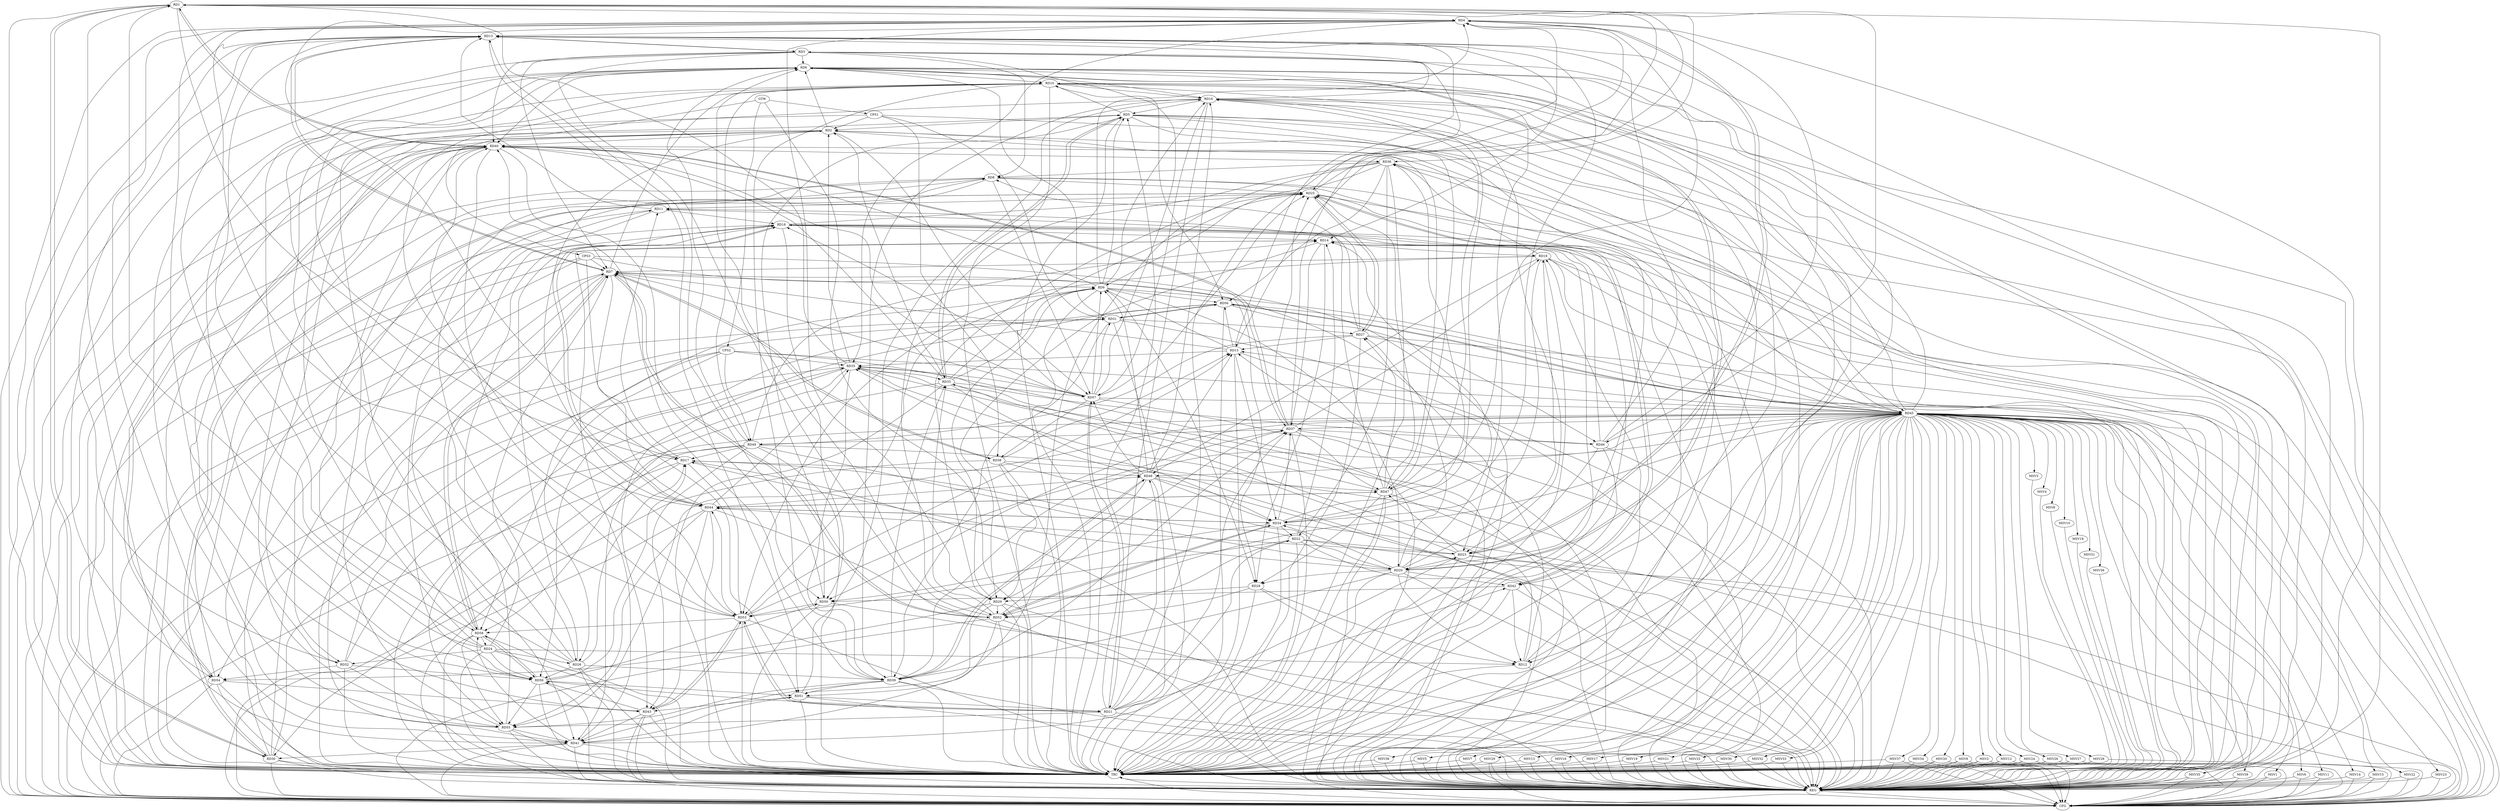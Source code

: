 strict digraph G {
  RD1 [ label="RD1" ];
  RD2 [ label="RD2" ];
  RD3 [ label="RD3" ];
  RD4 [ label="RD4" ];
  RD5 [ label="RD5" ];
  RD6 [ label="RD6" ];
  RD7 [ label="RD7" ];
  RD8 [ label="RD8" ];
  RD9 [ label="RD9" ];
  RD10 [ label="RD10" ];
  RD11 [ label="RD11" ];
  RD12 [ label="RD12" ];
  RD13 [ label="RD13" ];
  RD14 [ label="RD14" ];
  RD15 [ label="RD15" ];
  RD16 [ label="RD16" ];
  RD17 [ label="RD17" ];
  RD18 [ label="RD18" ];
  RD19 [ label="RD19" ];
  RD20 [ label="RD20" ];
  RD21 [ label="RD21" ];
  RD22 [ label="RD22" ];
  RD23 [ label="RD23" ];
  RD24 [ label="RD24" ];
  RD25 [ label="RD25" ];
  RD26 [ label="RD26" ];
  RD27 [ label="RD27" ];
  RD28 [ label="RD28" ];
  RD29 [ label="RD29" ];
  RD30 [ label="RD30" ];
  RD31 [ label="RD31" ];
  RD32 [ label="RD32" ];
  RD33 [ label="RD33" ];
  RD34 [ label="RD34" ];
  RD35 [ label="RD35" ];
  RD36 [ label="RD36" ];
  RD37 [ label="RD37" ];
  RD38 [ label="RD38" ];
  RD39 [ label="RD39" ];
  RD40 [ label="RD40" ];
  RD41 [ label="RD41" ];
  RD42 [ label="RD42" ];
  RD43 [ label="RD43" ];
  RD44 [ label="RD44" ];
  RD45 [ label="RD45" ];
  RD46 [ label="RD46" ];
  RD47 [ label="RD47" ];
  RD48 [ label="RD48" ];
  RD49 [ label="RD49" ];
  RD50 [ label="RD50" ];
  RD51 [ label="RD51" ];
  RD52 [ label="RD52" ];
  RD53 [ label="RD53" ];
  RD54 [ label="RD54" ];
  RD55 [ label="RD55" ];
  RD56 [ label="RD56" ];
  RD57 [ label="RD57" ];
  RD58 [ label="RD58" ];
  RD59 [ label="RD59" ];
  CPS1 [ label="CPS1" ];
  CPS2 [ label="CPS2" ];
  CPS3 [ label="CPS3" ];
  GTW [ label="GTW" ];
  REG [ label="REG" ];
  CFG [ label="CFG" ];
  TRC [ label="TRC" ];
  MSV1 [ label="MSV1" ];
  MSV2 [ label="MSV2" ];
  MSV3 [ label="MSV3" ];
  MSV4 [ label="MSV4" ];
  MSV5 [ label="MSV5" ];
  MSV6 [ label="MSV6" ];
  MSV7 [ label="MSV7" ];
  MSV8 [ label="MSV8" ];
  MSV9 [ label="MSV9" ];
  MSV10 [ label="MSV10" ];
  MSV11 [ label="MSV11" ];
  MSV12 [ label="MSV12" ];
  MSV13 [ label="MSV13" ];
  MSV14 [ label="MSV14" ];
  MSV15 [ label="MSV15" ];
  MSV16 [ label="MSV16" ];
  MSV17 [ label="MSV17" ];
  MSV18 [ label="MSV18" ];
  MSV19 [ label="MSV19" ];
  MSV20 [ label="MSV20" ];
  MSV21 [ label="MSV21" ];
  MSV22 [ label="MSV22" ];
  MSV23 [ label="MSV23" ];
  MSV24 [ label="MSV24" ];
  MSV25 [ label="MSV25" ];
  MSV26 [ label="MSV26" ];
  MSV27 [ label="MSV27" ];
  MSV28 [ label="MSV28" ];
  MSV29 [ label="MSV29" ];
  MSV30 [ label="MSV30" ];
  MSV31 [ label="MSV31" ];
  MSV32 [ label="MSV32" ];
  MSV33 [ label="MSV33" ];
  MSV34 [ label="MSV34" ];
  MSV35 [ label="MSV35" ];
  MSV36 [ label="MSV36" ];
  MSV37 [ label="MSV37" ];
  MSV38 [ label="MSV38" ];
  MSV39 [ label="MSV39" ];
  RD1 -> RD4;
  RD1 -> RD15;
  RD1 -> RD17;
  RD24 -> RD1;
  RD25 -> RD1;
  RD1 -> RD30;
  RD30 -> RD1;
  RD35 -> RD1;
  RD1 -> RD36;
  RD1 -> RD40;
  RD40 -> RD1;
  RD1 -> RD41;
  RD1 -> RD46;
  RD5 -> RD2;
  RD2 -> RD6;
  RD33 -> RD2;
  RD35 -> RD2;
  RD2 -> RD40;
  RD2 -> RD43;
  RD44 -> RD2;
  RD45 -> RD2;
  RD2 -> RD47;
  RD2 -> RD55;
  RD2 -> RD57;
  RD3 -> RD6;
  RD3 -> RD7;
  RD3 -> RD8;
  RD3 -> RD13;
  RD13 -> RD3;
  RD3 -> RD25;
  RD3 -> RD40;
  RD3 -> RD52;
  RD57 -> RD3;
  RD9 -> RD4;
  RD4 -> RD13;
  RD21 -> RD4;
  RD4 -> RD23;
  RD23 -> RD4;
  RD4 -> RD29;
  RD4 -> RD35;
  RD37 -> RD4;
  RD41 -> RD4;
  RD46 -> RD4;
  RD47 -> RD4;
  RD4 -> RD51;
  RD53 -> RD4;
  RD4 -> RD59;
  RD9 -> RD5;
  RD5 -> RD10;
  RD16 -> RD5;
  RD5 -> RD20;
  RD21 -> RD5;
  RD24 -> RD5;
  RD5 -> RD33;
  RD33 -> RD5;
  RD5 -> RD45;
  RD5 -> RD47;
  RD5 -> RD50;
  RD6 -> RD10;
  RD6 -> RD12;
  RD6 -> RD16;
  RD17 -> RD6;
  RD6 -> RD20;
  RD20 -> RD6;
  RD26 -> RD6;
  RD31 -> RD6;
  RD6 -> RD40;
  RD6 -> RD42;
  RD49 -> RD6;
  RD52 -> RD6;
  RD53 -> RD6;
  RD6 -> RD54;
  RD55 -> RD6;
  RD7 -> RD9;
  RD7 -> RD10;
  RD7 -> RD13;
  RD13 -> RD7;
  RD15 -> RD7;
  RD19 -> RD7;
  RD24 -> RD7;
  RD30 -> RD7;
  RD7 -> RD38;
  RD38 -> RD7;
  RD7 -> RD41;
  RD7 -> RD44;
  RD7 -> RD52;
  RD52 -> RD7;
  RD57 -> RD7;
  RD7 -> RD58;
  RD58 -> RD7;
  RD8 -> RD25;
  RD8 -> RD26;
  RD36 -> RD8;
  RD8 -> RD45;
  RD47 -> RD8;
  RD55 -> RD8;
  RD8 -> RD57;
  RD58 -> RD8;
  RD15 -> RD9;
  RD9 -> RD16;
  RD9 -> RD20;
  RD9 -> RD26;
  RD9 -> RD28;
  RD29 -> RD9;
  RD33 -> RD9;
  RD36 -> RD9;
  RD9 -> RD40;
  RD48 -> RD9;
  RD9 -> RD53;
  RD9 -> RD56;
  RD57 -> RD9;
  RD10 -> RD16;
  RD10 -> RD23;
  RD26 -> RD10;
  RD10 -> RD39;
  RD45 -> RD10;
  RD10 -> RD49;
  RD10 -> RD53;
  RD10 -> RD56;
  RD10 -> RD59;
  RD11 -> RD13;
  RD17 -> RD11;
  RD11 -> RD18;
  RD25 -> RD11;
  RD27 -> RD11;
  RD30 -> RD11;
  RD11 -> RD59;
  RD12 -> RD15;
  RD12 -> RD19;
  RD20 -> RD12;
  RD24 -> RD12;
  RD28 -> RD12;
  RD12 -> RD33;
  RD42 -> RD12;
  RD45 -> RD12;
  RD13 -> RD14;
  RD15 -> RD13;
  RD16 -> RD13;
  RD24 -> RD13;
  RD26 -> RD13;
  RD13 -> RD32;
  RD13 -> RD34;
  RD46 -> RD13;
  RD50 -> RD13;
  RD13 -> RD51;
  RD18 -> RD14;
  RD14 -> RD19;
  RD20 -> RD14;
  RD22 -> RD14;
  RD14 -> RD28;
  RD14 -> RD29;
  RD14 -> RD37;
  RD41 -> RD14;
  RD46 -> RD14;
  RD49 -> RD14;
  RD54 -> RD14;
  RD27 -> RD15;
  RD15 -> RD34;
  RD15 -> RD35;
  RD38 -> RD15;
  RD45 -> RD15;
  RD48 -> RD15;
  RD53 -> RD15;
  RD15 -> RD56;
  RD16 -> RD21;
  RD16 -> RD23;
  RD16 -> RD34;
  RD16 -> RD39;
  RD16 -> RD41;
  RD45 -> RD16;
  RD47 -> RD16;
  RD48 -> RD16;
  RD51 -> RD16;
  RD16 -> RD57;
  RD20 -> RD17;
  RD22 -> RD17;
  RD26 -> RD17;
  RD17 -> RD48;
  RD49 -> RD17;
  RD17 -> RD53;
  RD59 -> RD17;
  RD18 -> RD25;
  RD26 -> RD18;
  RD27 -> RD18;
  RD18 -> RD32;
  RD18 -> RD44;
  RD44 -> RD18;
  RD18 -> RD50;
  RD55 -> RD18;
  RD57 -> RD18;
  RD58 -> RD18;
  RD20 -> RD19;
  RD19 -> RD34;
  RD19 -> RD36;
  RD37 -> RD19;
  RD19 -> RD45;
  RD19 -> RD48;
  RD19 -> RD53;
  RD23 -> RD20;
  RD20 -> RD27;
  RD20 -> RD28;
  RD20 -> RD34;
  RD38 -> RD20;
  RD20 -> RD39;
  RD20 -> RD42;
  RD49 -> RD20;
  RD21 -> RD22;
  RD21 -> RD37;
  RD21 -> RD42;
  RD21 -> RD48;
  RD51 -> RD21;
  RD21 -> RD53;
  RD53 -> RD21;
  RD21 -> RD55;
  RD21 -> RD57;
  RD21 -> RD59;
  RD22 -> RD23;
  RD34 -> RD22;
  RD36 -> RD22;
  RD22 -> RD52;
  RD22 -> RD53;
  RD23 -> RD35;
  RD41 -> RD23;
  RD23 -> RD44;
  RD46 -> RD23;
  RD23 -> RD47;
  RD24 -> RD26;
  RD24 -> RD32;
  RD58 -> RD24;
  RD24 -> RD59;
  RD25 -> RD27;
  RD27 -> RD25;
  RD25 -> RD29;
  RD25 -> RD30;
  RD30 -> RD25;
  RD33 -> RD25;
  RD37 -> RD25;
  RD25 -> RD42;
  RD42 -> RD25;
  RD47 -> RD25;
  RD57 -> RD25;
  RD26 -> RD39;
  RD26 -> RD59;
  RD31 -> RD27;
  RD47 -> RD27;
  RD27 -> RD49;
  RD28 -> RD29;
  RD47 -> RD28;
  RD28 -> RD52;
  RD38 -> RD29;
  RD48 -> RD29;
  RD29 -> RD51;
  RD29 -> RD52;
  RD29 -> RD54;
  RD30 -> RD31;
  RD41 -> RD30;
  RD49 -> RD30;
  RD31 -> RD39;
  RD31 -> RD56;
  RD56 -> RD31;
  RD57 -> RD31;
  RD32 -> RD35;
  RD32 -> RD40;
  RD32 -> RD45;
  RD32 -> RD54;
  RD32 -> RD59;
  RD33 -> RD34;
  RD35 -> RD33;
  RD39 -> RD33;
  RD33 -> RD40;
  RD33 -> RD41;
  RD52 -> RD33;
  RD33 -> RD57;
  RD34 -> RD36;
  RD34 -> RD37;
  RD34 -> RD44;
  RD44 -> RD34;
  RD48 -> RD34;
  RD34 -> RD50;
  RD34 -> RD52;
  RD52 -> RD34;
  RD35 -> RD39;
  RD44 -> RD35;
  RD46 -> RD35;
  RD47 -> RD35;
  RD48 -> RD35;
  RD35 -> RD55;
  RD57 -> RD35;
  RD40 -> RD36;
  RD36 -> RD51;
  RD36 -> RD52;
  RD36 -> RD56;
  RD39 -> RD37;
  RD37 -> RD40;
  RD40 -> RD37;
  RD45 -> RD37;
  RD37 -> RD46;
  RD37 -> RD47;
  RD37 -> RD49;
  RD52 -> RD37;
  RD53 -> RD37;
  RD57 -> RD38;
  RD39 -> RD40;
  RD39 -> RD41;
  RD39 -> RD45;
  RD39 -> RD48;
  RD48 -> RD39;
  RD39 -> RD51;
  RD39 -> RD55;
  RD44 -> RD40;
  RD40 -> RD50;
  RD40 -> RD53;
  RD40 -> RD54;
  RD54 -> RD40;
  RD40 -> RD55;
  RD40 -> RD57;
  RD40 -> RD58;
  RD43 -> RD41;
  RD41 -> RD51;
  RD52 -> RD41;
  RD55 -> RD41;
  RD41 -> RD58;
  RD42 -> RD50;
  RD44 -> RD43;
  RD49 -> RD43;
  RD51 -> RD43;
  RD43 -> RD53;
  RD53 -> RD43;
  RD54 -> RD43;
  RD56 -> RD43;
  RD43 -> RD59;
  RD44 -> RD47;
  RD47 -> RD44;
  RD44 -> RD48;
  RD53 -> RD44;
  RD44 -> RD55;
  RD45 -> RD48;
  RD45 -> RD50;
  RD45 -> RD52;
  RD45 -> RD55;
  RD45 -> RD56;
  RD56 -> RD45;
  RD57 -> RD45;
  RD56 -> RD46;
  RD48 -> RD47;
  RD48 -> RD57;
  RD49 -> RD58;
  RD50 -> RD53;
  RD59 -> RD50;
  RD59 -> RD51;
  RD53 -> RD58;
  RD58 -> RD55;
  RD59 -> RD55;
  RD56 -> RD59;
  RD58 -> RD59;
  RD59 -> RD58;
  CPS1 -> RD2;
  CPS1 -> RD31;
  CPS1 -> RD38;
  CPS2 -> RD35;
  CPS2 -> RD58;
  CPS2 -> RD45;
  CPS2 -> RD54;
  CPS2 -> RD49;
  CPS3 -> RD28;
  CPS3 -> RD7;
  CPS3 -> RD17;
  GTW -> CPS1;
  GTW -> CPS2;
  GTW -> CPS3;
  RD1 -> REG;
  RD2 -> REG;
  RD3 -> REG;
  RD4 -> REG;
  RD5 -> REG;
  RD6 -> REG;
  RD7 -> REG;
  RD8 -> REG;
  RD9 -> REG;
  RD10 -> REG;
  RD11 -> REG;
  RD12 -> REG;
  RD13 -> REG;
  RD14 -> REG;
  RD15 -> REG;
  RD16 -> REG;
  RD17 -> REG;
  RD18 -> REG;
  RD19 -> REG;
  RD20 -> REG;
  RD21 -> REG;
  RD22 -> REG;
  RD23 -> REG;
  RD24 -> REG;
  RD25 -> REG;
  RD26 -> REG;
  RD27 -> REG;
  RD28 -> REG;
  RD29 -> REG;
  RD30 -> REG;
  RD31 -> REG;
  RD32 -> REG;
  RD33 -> REG;
  RD34 -> REG;
  RD35 -> REG;
  RD36 -> REG;
  RD37 -> REG;
  RD38 -> REG;
  RD39 -> REG;
  RD40 -> REG;
  RD41 -> REG;
  RD42 -> REG;
  RD43 -> REG;
  RD44 -> REG;
  RD45 -> REG;
  RD46 -> REG;
  RD47 -> REG;
  RD48 -> REG;
  RD49 -> REG;
  RD50 -> REG;
  RD51 -> REG;
  RD52 -> REG;
  RD53 -> REG;
  RD54 -> REG;
  RD55 -> REG;
  RD56 -> REG;
  RD57 -> REG;
  RD58 -> REG;
  RD59 -> REG;
  CPS1 -> REG;
  CPS2 -> REG;
  CPS3 -> REG;
  CPS3 -> CFG;
  RD17 -> CFG;
  RD23 -> CFG;
  RD36 -> CFG;
  RD19 -> CFG;
  RD13 -> CFG;
  RD31 -> CFG;
  RD2 -> CFG;
  RD44 -> CFG;
  RD41 -> CFG;
  RD30 -> CFG;
  RD43 -> CFG;
  RD38 -> CFG;
  RD54 -> CFG;
  RD8 -> CFG;
  RD27 -> CFG;
  RD40 -> CFG;
  RD5 -> CFG;
  RD52 -> CFG;
  RD35 -> CFG;
  RD18 -> CFG;
  RD47 -> CFG;
  RD10 -> CFG;
  RD3 -> CFG;
  RD22 -> CFG;
  REG -> CFG;
  RD1 -> TRC;
  RD2 -> TRC;
  RD3 -> TRC;
  RD4 -> TRC;
  RD5 -> TRC;
  RD6 -> TRC;
  RD7 -> TRC;
  RD8 -> TRC;
  RD9 -> TRC;
  RD10 -> TRC;
  RD11 -> TRC;
  RD12 -> TRC;
  RD13 -> TRC;
  RD14 -> TRC;
  RD15 -> TRC;
  RD16 -> TRC;
  RD17 -> TRC;
  RD18 -> TRC;
  RD19 -> TRC;
  RD20 -> TRC;
  RD21 -> TRC;
  RD22 -> TRC;
  RD23 -> TRC;
  RD24 -> TRC;
  RD25 -> TRC;
  RD26 -> TRC;
  RD27 -> TRC;
  RD28 -> TRC;
  RD29 -> TRC;
  RD30 -> TRC;
  RD31 -> TRC;
  RD32 -> TRC;
  RD33 -> TRC;
  RD34 -> TRC;
  RD35 -> TRC;
  RD36 -> TRC;
  RD37 -> TRC;
  RD38 -> TRC;
  RD39 -> TRC;
  RD40 -> TRC;
  RD41 -> TRC;
  RD42 -> TRC;
  RD43 -> TRC;
  RD44 -> TRC;
  RD45 -> TRC;
  RD46 -> TRC;
  RD47 -> TRC;
  RD48 -> TRC;
  RD49 -> TRC;
  RD50 -> TRC;
  RD51 -> TRC;
  RD52 -> TRC;
  RD53 -> TRC;
  RD54 -> TRC;
  RD55 -> TRC;
  RD56 -> TRC;
  RD57 -> TRC;
  RD58 -> TRC;
  RD59 -> TRC;
  CPS1 -> TRC;
  CPS2 -> TRC;
  CPS3 -> TRC;
  GTW -> TRC;
  CFG -> TRC;
  TRC -> REG;
  RD45 -> MSV1;
  MSV1 -> REG;
  MSV1 -> CFG;
  RD45 -> MSV2;
  RD45 -> MSV3;
  RD45 -> MSV4;
  MSV2 -> REG;
  MSV2 -> TRC;
  MSV2 -> CFG;
  MSV3 -> REG;
  MSV4 -> REG;
  RD45 -> MSV5;
  RD45 -> MSV6;
  RD45 -> MSV7;
  MSV5 -> REG;
  MSV5 -> TRC;
  MSV6 -> REG;
  MSV6 -> CFG;
  MSV7 -> REG;
  MSV7 -> TRC;
  RD45 -> MSV8;
  RD45 -> MSV9;
  RD45 -> MSV10;
  RD45 -> MSV11;
  RD45 -> MSV12;
  RD45 -> MSV13;
  RD45 -> MSV14;
  RD45 -> MSV15;
  RD45 -> MSV16;
  RD45 -> MSV17;
  MSV8 -> REG;
  MSV9 -> REG;
  MSV9 -> TRC;
  MSV9 -> CFG;
  MSV10 -> REG;
  MSV11 -> REG;
  MSV11 -> CFG;
  MSV12 -> REG;
  MSV12 -> TRC;
  MSV12 -> CFG;
  MSV13 -> REG;
  MSV13 -> TRC;
  MSV14 -> REG;
  MSV14 -> CFG;
  MSV15 -> REG;
  MSV15 -> CFG;
  MSV16 -> REG;
  MSV16 -> TRC;
  MSV17 -> REG;
  MSV17 -> TRC;
  RD45 -> MSV18;
  MSV18 -> REG;
  RD45 -> MSV19;
  RD45 -> MSV20;
  RD45 -> MSV21;
  MSV19 -> REG;
  MSV19 -> TRC;
  MSV20 -> REG;
  MSV20 -> TRC;
  MSV20 -> CFG;
  MSV21 -> REG;
  MSV21 -> TRC;
  RD45 -> MSV22;
  MSV22 -> REG;
  MSV22 -> CFG;
  RD45 -> MSV23;
  RD45 -> MSV24;
  RD45 -> MSV25;
  MSV23 -> REG;
  MSV23 -> CFG;
  MSV24 -> REG;
  MSV24 -> TRC;
  MSV24 -> CFG;
  MSV25 -> REG;
  MSV25 -> TRC;
  RD45 -> MSV26;
  RD45 -> MSV27;
  RD45 -> MSV28;
  RD45 -> MSV29;
  RD45 -> MSV30;
  MSV26 -> REG;
  MSV26 -> TRC;
  MSV26 -> CFG;
  MSV27 -> REG;
  MSV27 -> TRC;
  MSV27 -> CFG;
  MSV28 -> REG;
  MSV28 -> TRC;
  MSV28 -> CFG;
  MSV29 -> REG;
  MSV29 -> TRC;
  MSV29 -> CFG;
  MSV30 -> REG;
  MSV30 -> TRC;
  RD45 -> MSV31;
  MSV31 -> REG;
  RD45 -> MSV32;
  MSV32 -> REG;
  MSV32 -> TRC;
  RD45 -> MSV33;
  RD45 -> MSV34;
  RD45 -> MSV35;
  MSV33 -> REG;
  MSV33 -> TRC;
  MSV34 -> REG;
  MSV34 -> TRC;
  MSV34 -> CFG;
  MSV35 -> REG;
  MSV35 -> CFG;
  RD45 -> MSV36;
  RD45 -> MSV37;
  MSV36 -> REG;
  MSV37 -> REG;
  MSV37 -> TRC;
  MSV37 -> CFG;
  RD45 -> MSV38;
  RD45 -> MSV39;
  MSV38 -> REG;
  MSV38 -> TRC;
  MSV39 -> REG;
  MSV39 -> CFG;
}
